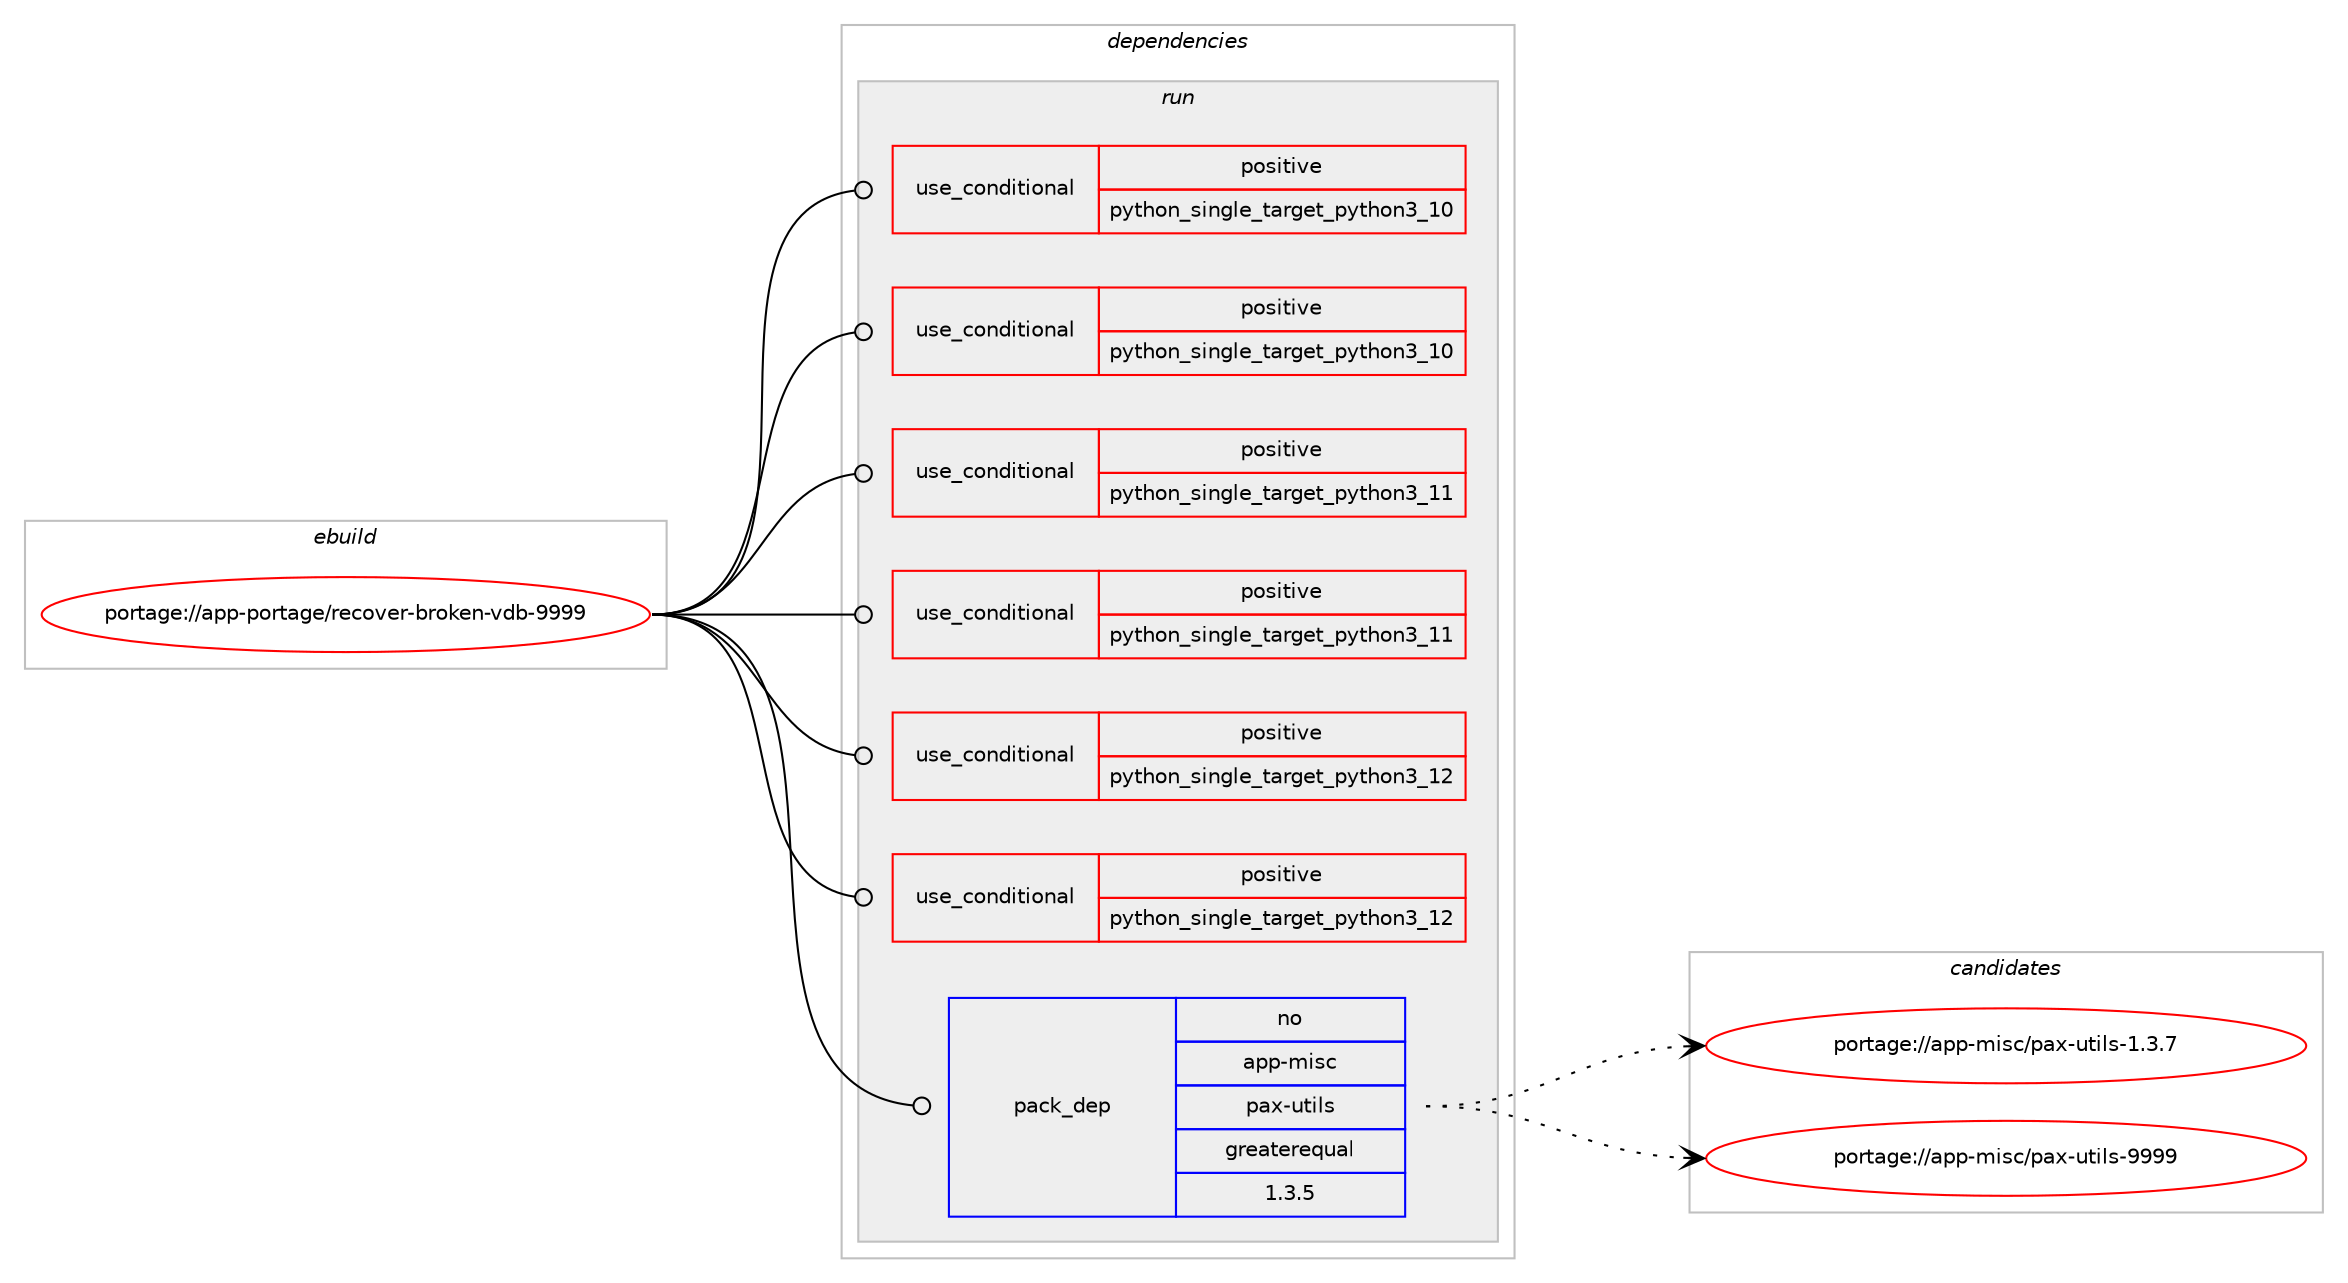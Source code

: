 digraph prolog {

# *************
# Graph options
# *************

newrank=true;
concentrate=true;
compound=true;
graph [rankdir=LR,fontname=Helvetica,fontsize=10,ranksep=1.5];#, ranksep=2.5, nodesep=0.2];
edge  [arrowhead=vee];
node  [fontname=Helvetica,fontsize=10];

# **********
# The ebuild
# **********

subgraph cluster_leftcol {
color=gray;
rank=same;
label=<<i>ebuild</i>>;
id [label="portage://app-portage/recover-broken-vdb-9999", color=red, width=4, href="../app-portage/recover-broken-vdb-9999.svg"];
}

# ****************
# The dependencies
# ****************

subgraph cluster_midcol {
color=gray;
label=<<i>dependencies</i>>;
subgraph cluster_compile {
fillcolor="#eeeeee";
style=filled;
label=<<i>compile</i>>;
}
subgraph cluster_compileandrun {
fillcolor="#eeeeee";
style=filled;
label=<<i>compile and run</i>>;
}
subgraph cluster_run {
fillcolor="#eeeeee";
style=filled;
label=<<i>run</i>>;
subgraph cond13864 {
dependency22570 [label=<<TABLE BORDER="0" CELLBORDER="1" CELLSPACING="0" CELLPADDING="4"><TR><TD ROWSPAN="3" CELLPADDING="10">use_conditional</TD></TR><TR><TD>positive</TD></TR><TR><TD>python_single_target_python3_10</TD></TR></TABLE>>, shape=none, color=red];
# *** BEGIN UNKNOWN DEPENDENCY TYPE (TODO) ***
# dependency22570 -> package_dependency(portage://app-portage/recover-broken-vdb-9999,run,no,dev-lang,python,none,[,,],[slot(3.10)],[])
# *** END UNKNOWN DEPENDENCY TYPE (TODO) ***

}
id:e -> dependency22570:w [weight=20,style="solid",arrowhead="odot"];
subgraph cond13865 {
dependency22571 [label=<<TABLE BORDER="0" CELLBORDER="1" CELLSPACING="0" CELLPADDING="4"><TR><TD ROWSPAN="3" CELLPADDING="10">use_conditional</TD></TR><TR><TD>positive</TD></TR><TR><TD>python_single_target_python3_10</TD></TR></TABLE>>, shape=none, color=red];
# *** BEGIN UNKNOWN DEPENDENCY TYPE (TODO) ***
# dependency22571 -> package_dependency(portage://app-portage/recover-broken-vdb-9999,run,no,sys-apps,portage,none,[,,],[],[use(enable(python_targets_python3_10),negative)])
# *** END UNKNOWN DEPENDENCY TYPE (TODO) ***

}
id:e -> dependency22571:w [weight=20,style="solid",arrowhead="odot"];
subgraph cond13866 {
dependency22572 [label=<<TABLE BORDER="0" CELLBORDER="1" CELLSPACING="0" CELLPADDING="4"><TR><TD ROWSPAN="3" CELLPADDING="10">use_conditional</TD></TR><TR><TD>positive</TD></TR><TR><TD>python_single_target_python3_11</TD></TR></TABLE>>, shape=none, color=red];
# *** BEGIN UNKNOWN DEPENDENCY TYPE (TODO) ***
# dependency22572 -> package_dependency(portage://app-portage/recover-broken-vdb-9999,run,no,dev-lang,python,none,[,,],[slot(3.11)],[])
# *** END UNKNOWN DEPENDENCY TYPE (TODO) ***

}
id:e -> dependency22572:w [weight=20,style="solid",arrowhead="odot"];
subgraph cond13867 {
dependency22573 [label=<<TABLE BORDER="0" CELLBORDER="1" CELLSPACING="0" CELLPADDING="4"><TR><TD ROWSPAN="3" CELLPADDING="10">use_conditional</TD></TR><TR><TD>positive</TD></TR><TR><TD>python_single_target_python3_11</TD></TR></TABLE>>, shape=none, color=red];
# *** BEGIN UNKNOWN DEPENDENCY TYPE (TODO) ***
# dependency22573 -> package_dependency(portage://app-portage/recover-broken-vdb-9999,run,no,sys-apps,portage,none,[,,],[],[use(enable(python_targets_python3_11),negative)])
# *** END UNKNOWN DEPENDENCY TYPE (TODO) ***

}
id:e -> dependency22573:w [weight=20,style="solid",arrowhead="odot"];
subgraph cond13868 {
dependency22574 [label=<<TABLE BORDER="0" CELLBORDER="1" CELLSPACING="0" CELLPADDING="4"><TR><TD ROWSPAN="3" CELLPADDING="10">use_conditional</TD></TR><TR><TD>positive</TD></TR><TR><TD>python_single_target_python3_12</TD></TR></TABLE>>, shape=none, color=red];
# *** BEGIN UNKNOWN DEPENDENCY TYPE (TODO) ***
# dependency22574 -> package_dependency(portage://app-portage/recover-broken-vdb-9999,run,no,dev-lang,python,none,[,,],[slot(3.12)],[])
# *** END UNKNOWN DEPENDENCY TYPE (TODO) ***

}
id:e -> dependency22574:w [weight=20,style="solid",arrowhead="odot"];
subgraph cond13869 {
dependency22575 [label=<<TABLE BORDER="0" CELLBORDER="1" CELLSPACING="0" CELLPADDING="4"><TR><TD ROWSPAN="3" CELLPADDING="10">use_conditional</TD></TR><TR><TD>positive</TD></TR><TR><TD>python_single_target_python3_12</TD></TR></TABLE>>, shape=none, color=red];
# *** BEGIN UNKNOWN DEPENDENCY TYPE (TODO) ***
# dependency22575 -> package_dependency(portage://app-portage/recover-broken-vdb-9999,run,no,sys-apps,portage,none,[,,],[],[use(enable(python_targets_python3_12),negative)])
# *** END UNKNOWN DEPENDENCY TYPE (TODO) ***

}
id:e -> dependency22575:w [weight=20,style="solid",arrowhead="odot"];
subgraph pack8249 {
dependency22576 [label=<<TABLE BORDER="0" CELLBORDER="1" CELLSPACING="0" CELLPADDING="4" WIDTH="220"><TR><TD ROWSPAN="6" CELLPADDING="30">pack_dep</TD></TR><TR><TD WIDTH="110">no</TD></TR><TR><TD>app-misc</TD></TR><TR><TD>pax-utils</TD></TR><TR><TD>greaterequal</TD></TR><TR><TD>1.3.5</TD></TR></TABLE>>, shape=none, color=blue];
}
id:e -> dependency22576:w [weight=20,style="solid",arrowhead="odot"];
# *** BEGIN UNKNOWN DEPENDENCY TYPE (TODO) ***
# id -> package_dependency(portage://app-portage/recover-broken-vdb-9999,run,no,sys-apps,file,none,[,,],[],[])
# *** END UNKNOWN DEPENDENCY TYPE (TODO) ***

}
}

# **************
# The candidates
# **************

subgraph cluster_choices {
rank=same;
color=gray;
label=<<i>candidates</i>>;

subgraph choice8249 {
color=black;
nodesep=1;
choice971121124510910511599471129712045117116105108115454946514655 [label="portage://app-misc/pax-utils-1.3.7", color=red, width=4,href="../app-misc/pax-utils-1.3.7.svg"];
choice9711211245109105115994711297120451171161051081154557575757 [label="portage://app-misc/pax-utils-9999", color=red, width=4,href="../app-misc/pax-utils-9999.svg"];
dependency22576:e -> choice971121124510910511599471129712045117116105108115454946514655:w [style=dotted,weight="100"];
dependency22576:e -> choice9711211245109105115994711297120451171161051081154557575757:w [style=dotted,weight="100"];
}
}

}

